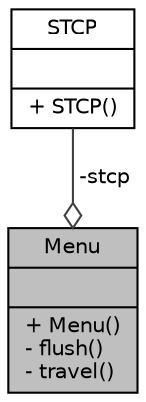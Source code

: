 digraph "Menu"
{
 // LATEX_PDF_SIZE
  bgcolor="transparent";
  edge [fontname="Helvetica",fontsize="10",labelfontname="Helvetica",labelfontsize="10"];
  node [fontname="Helvetica",fontsize="10",shape=record];
  Node1 [label="{Menu\n||+ Menu()\l- flush()\l- travel()\l}",height=0.2,width=0.4,color="black", fillcolor="grey75", style="filled", fontcolor="black",tooltip=" "];
  Node2 -> Node1 [color="grey25",fontsize="10",style="solid",label=" -stcp" ,arrowhead="odiamond",fontname="Helvetica"];
  Node2 [label="{STCP\n||+ STCP()\l}",height=0.2,width=0.4,color="black",URL="$classSTCP.html",tooltip=" "];
}
